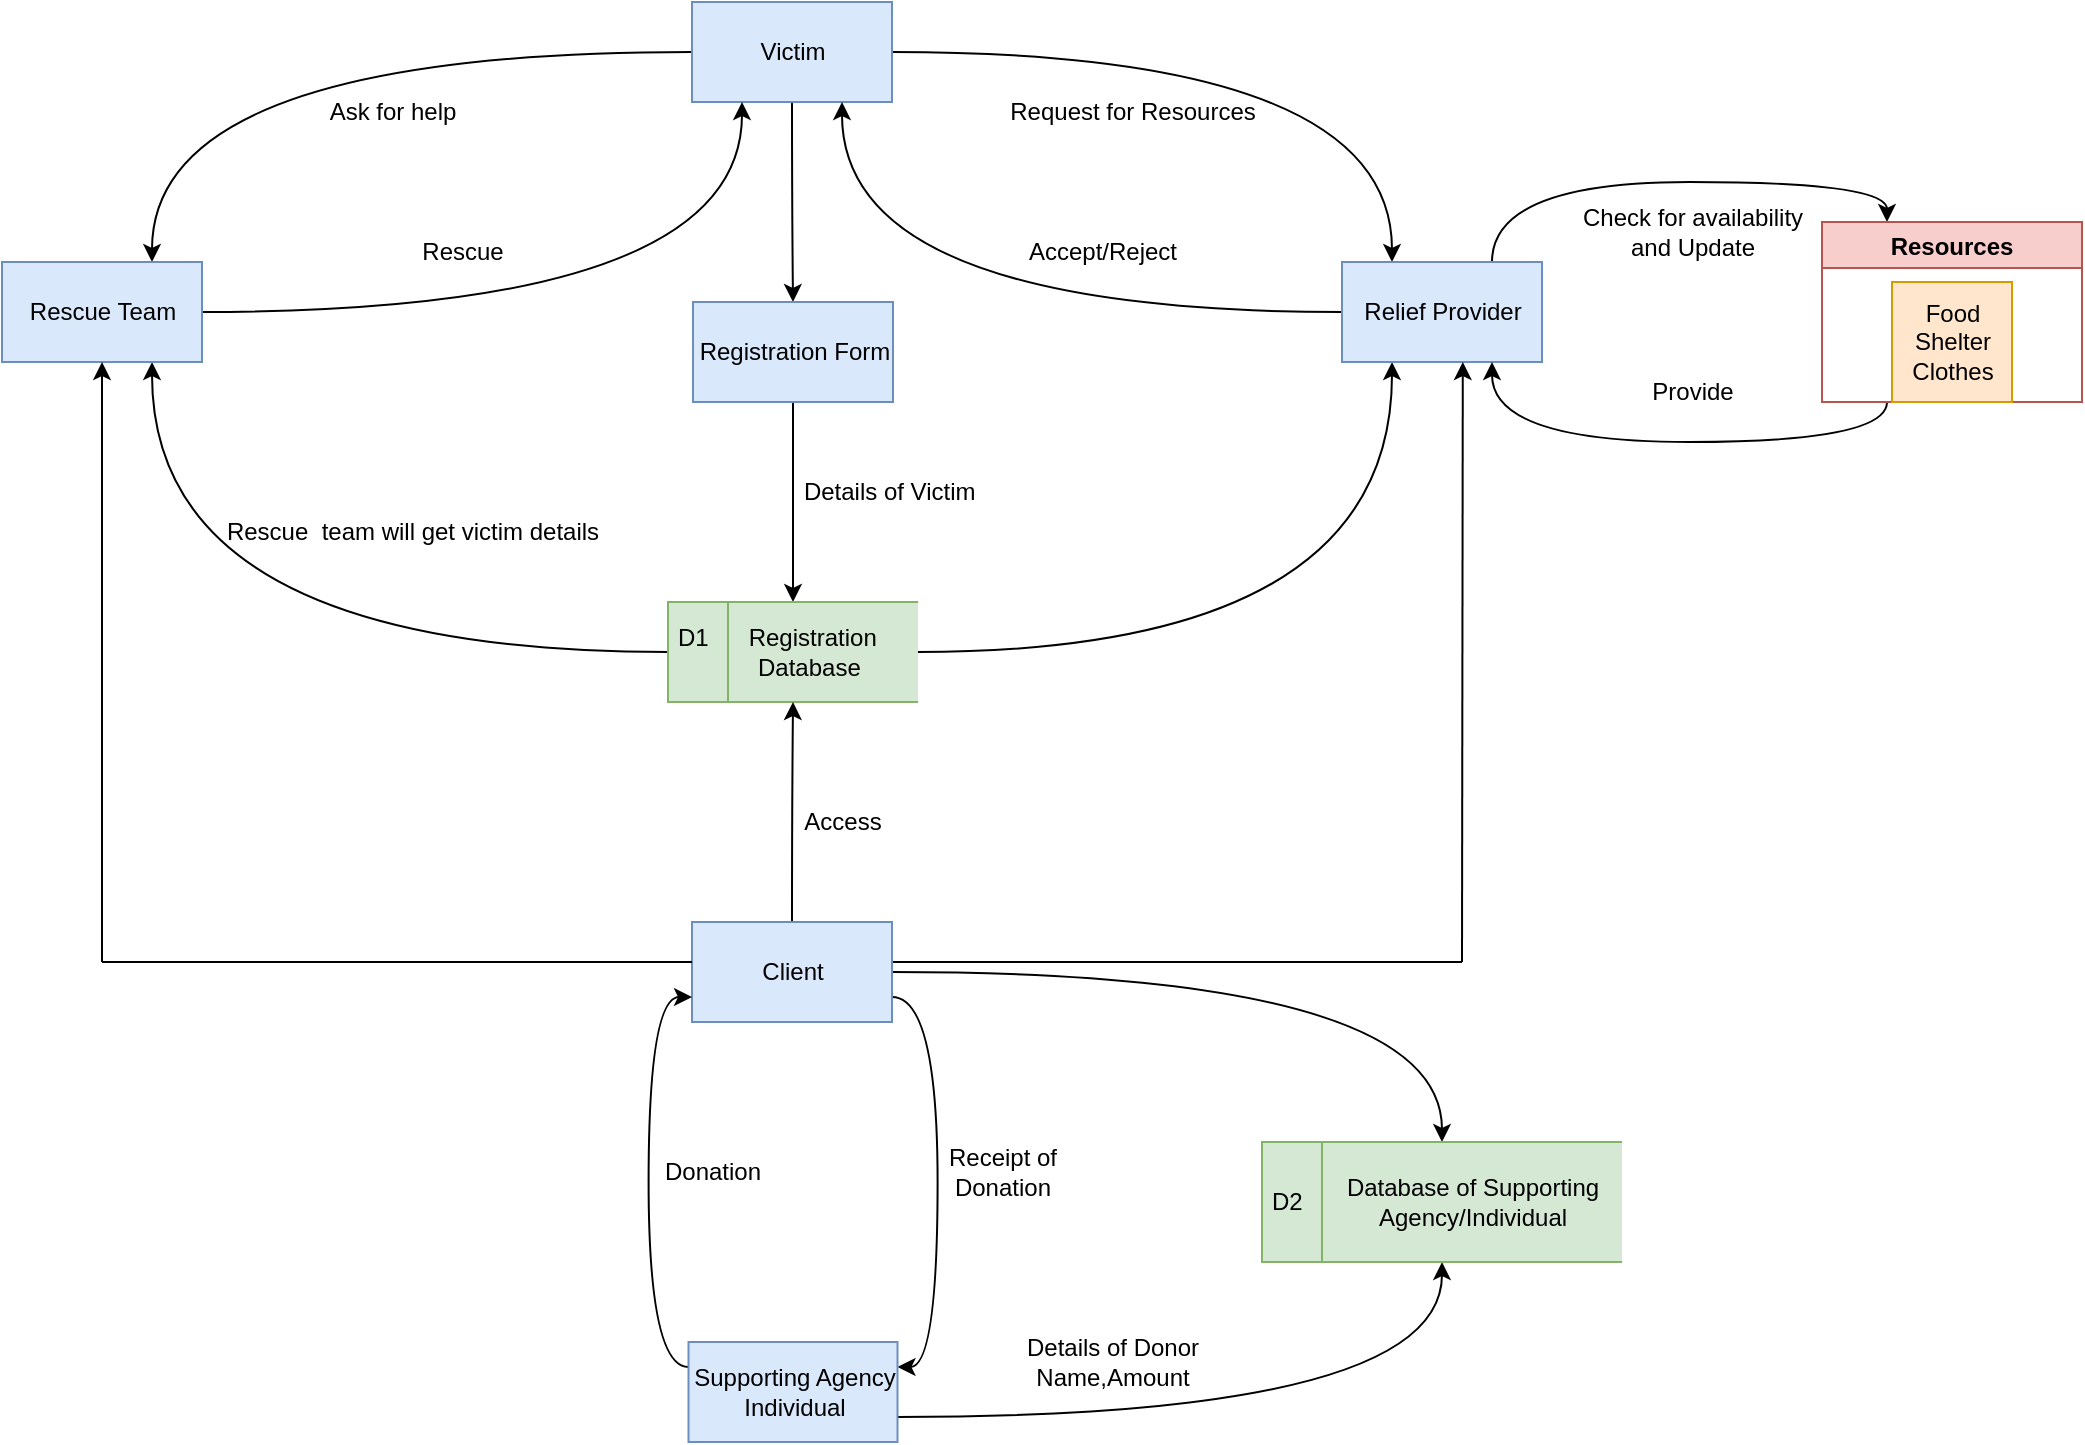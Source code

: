 <mxfile version="20.0.4" type="github">
  <diagram id="R2lEEEUBdFMjLlhIrx00" name="Page-1">
    <mxGraphModel dx="1038" dy="547" grid="1" gridSize="10" guides="1" tooltips="1" connect="1" arrows="1" fold="1" page="1" pageScale="1" pageWidth="850" pageHeight="1100" math="0" shadow="0" extFonts="Permanent Marker^https://fonts.googleapis.com/css?family=Permanent+Marker">
      <root>
        <mxCell id="0" />
        <mxCell id="1" parent="0" />
        <mxCell id="3bdH6hXz5BwusYVC5dem-34" value="Ask for help" style="text;html=1;resizable=0;autosize=1;align=center;verticalAlign=middle;points=[];fillColor=none;strokeColor=none;rounded=0;" vertex="1" parent="1">
          <mxGeometry x="460" y="560" width="90" height="30" as="geometry" />
        </mxCell>
        <mxCell id="3bdH6hXz5BwusYVC5dem-40" value="Rescue&amp;nbsp; team will get victim details" style="text;html=1;resizable=0;autosize=1;align=center;verticalAlign=middle;points=[];fillColor=none;strokeColor=none;rounded=0;" vertex="1" parent="1">
          <mxGeometry x="410" y="770" width="210" height="30" as="geometry" />
        </mxCell>
        <mxCell id="3bdH6hXz5BwusYVC5dem-43" value="Request for Resources" style="text;html=1;resizable=0;autosize=1;align=center;verticalAlign=middle;points=[];fillColor=none;strokeColor=none;rounded=0;" vertex="1" parent="1">
          <mxGeometry x="800" y="560" width="150" height="30" as="geometry" />
        </mxCell>
        <mxCell id="3bdH6hXz5BwusYVC5dem-49" style="edgeStyle=orthogonalEdgeStyle;curved=1;rounded=0;orthogonalLoop=1;jettySize=auto;html=1;exitX=0.5;exitY=1;exitDx=0;exitDy=0;entryX=0.5;entryY=0;entryDx=0;entryDy=0;" edge="1" parent="1" source="3bdH6hXz5BwusYVC5dem-46" target="3bdH6hXz5BwusYVC5dem-47">
          <mxGeometry relative="1" as="geometry" />
        </mxCell>
        <mxCell id="3bdH6hXz5BwusYVC5dem-55" style="edgeStyle=orthogonalEdgeStyle;curved=1;rounded=0;orthogonalLoop=1;jettySize=auto;html=1;exitX=0;exitY=0.5;exitDx=0;exitDy=0;entryX=0.75;entryY=0;entryDx=0;entryDy=0;" edge="1" parent="1" source="3bdH6hXz5BwusYVC5dem-46" target="3bdH6hXz5BwusYVC5dem-54">
          <mxGeometry relative="1" as="geometry" />
        </mxCell>
        <mxCell id="3bdH6hXz5BwusYVC5dem-59" style="edgeStyle=orthogonalEdgeStyle;curved=1;rounded=0;orthogonalLoop=1;jettySize=auto;html=1;exitX=1;exitY=0.5;exitDx=0;exitDy=0;entryX=0.25;entryY=0;entryDx=0;entryDy=0;" edge="1" parent="1" source="3bdH6hXz5BwusYVC5dem-46" target="3bdH6hXz5BwusYVC5dem-58">
          <mxGeometry relative="1" as="geometry" />
        </mxCell>
        <mxCell id="3bdH6hXz5BwusYVC5dem-46" value="Victim" style="html=1;dashed=0;whitespace=wrap;fillColor=#dae8fc;strokeColor=#6c8ebf;" vertex="1" parent="1">
          <mxGeometry x="655" y="520" width="100" height="50" as="geometry" />
        </mxCell>
        <mxCell id="3bdH6hXz5BwusYVC5dem-50" style="edgeStyle=orthogonalEdgeStyle;curved=1;rounded=0;orthogonalLoop=1;jettySize=auto;html=1;exitX=0.5;exitY=1;exitDx=0;exitDy=0;entryX=0.5;entryY=0;entryDx=0;entryDy=0;" edge="1" parent="1" source="3bdH6hXz5BwusYVC5dem-47" target="3bdH6hXz5BwusYVC5dem-48">
          <mxGeometry relative="1" as="geometry" />
        </mxCell>
        <mxCell id="3bdH6hXz5BwusYVC5dem-47" value="Registration Form" style="html=1;dashed=0;whitespace=wrap;fillColor=#dae8fc;strokeColor=#6c8ebf;" vertex="1" parent="1">
          <mxGeometry x="655.5" y="670" width="100" height="50" as="geometry" />
        </mxCell>
        <mxCell id="3bdH6hXz5BwusYVC5dem-56" style="edgeStyle=orthogonalEdgeStyle;curved=1;rounded=0;orthogonalLoop=1;jettySize=auto;html=1;exitX=0;exitY=0.5;exitDx=0;exitDy=0;entryX=0.75;entryY=1;entryDx=0;entryDy=0;" edge="1" parent="1" source="3bdH6hXz5BwusYVC5dem-48" target="3bdH6hXz5BwusYVC5dem-54">
          <mxGeometry relative="1" as="geometry" />
        </mxCell>
        <mxCell id="3bdH6hXz5BwusYVC5dem-75" style="edgeStyle=orthogonalEdgeStyle;curved=1;rounded=0;orthogonalLoop=1;jettySize=auto;html=1;exitX=1;exitY=0.5;exitDx=0;exitDy=0;entryX=0.25;entryY=1;entryDx=0;entryDy=0;" edge="1" parent="1" source="3bdH6hXz5BwusYVC5dem-48" target="3bdH6hXz5BwusYVC5dem-58">
          <mxGeometry relative="1" as="geometry" />
        </mxCell>
        <mxCell id="3bdH6hXz5BwusYVC5dem-48" value="D1&amp;nbsp; &amp;nbsp; &amp;nbsp; Registration&lt;br&gt;&amp;nbsp; &amp;nbsp; &amp;nbsp; &amp;nbsp; &amp;nbsp; &amp;nbsp; Database" style="html=1;dashed=0;whitespace=wrap;shape=mxgraph.dfd.dataStoreID;align=left;spacingLeft=3;points=[[0,0],[0.5,0],[1,0],[0,0.5],[1,0.5],[0,1],[0.5,1],[1,1]];fillColor=#d5e8d4;strokeColor=#82b366;" vertex="1" parent="1">
          <mxGeometry x="643" y="820" width="125" height="50" as="geometry" />
        </mxCell>
        <mxCell id="3bdH6hXz5BwusYVC5dem-51" value="Details of Victim&amp;nbsp;" style="text;html=1;resizable=0;autosize=1;align=center;verticalAlign=middle;points=[];fillColor=none;strokeColor=none;rounded=0;" vertex="1" parent="1">
          <mxGeometry x="700" y="750" width="110" height="30" as="geometry" />
        </mxCell>
        <mxCell id="3bdH6hXz5BwusYVC5dem-63" style="edgeStyle=orthogonalEdgeStyle;curved=1;rounded=0;orthogonalLoop=1;jettySize=auto;html=1;exitX=1;exitY=0.5;exitDx=0;exitDy=0;entryX=0.25;entryY=1;entryDx=0;entryDy=0;" edge="1" parent="1" source="3bdH6hXz5BwusYVC5dem-54" target="3bdH6hXz5BwusYVC5dem-46">
          <mxGeometry relative="1" as="geometry" />
        </mxCell>
        <mxCell id="3bdH6hXz5BwusYVC5dem-54" value="Rescue Team" style="html=1;dashed=0;whitespace=wrap;fillColor=#dae8fc;strokeColor=#6c8ebf;" vertex="1" parent="1">
          <mxGeometry x="310" y="650" width="100" height="50" as="geometry" />
        </mxCell>
        <mxCell id="3bdH6hXz5BwusYVC5dem-67" style="edgeStyle=orthogonalEdgeStyle;curved=1;rounded=0;orthogonalLoop=1;jettySize=auto;html=1;entryX=0.75;entryY=1;entryDx=0;entryDy=0;" edge="1" parent="1" source="3bdH6hXz5BwusYVC5dem-58" target="3bdH6hXz5BwusYVC5dem-46">
          <mxGeometry relative="1" as="geometry" />
        </mxCell>
        <mxCell id="3bdH6hXz5BwusYVC5dem-72" style="edgeStyle=orthogonalEdgeStyle;curved=1;rounded=0;orthogonalLoop=1;jettySize=auto;html=1;exitX=0.75;exitY=0;exitDx=0;exitDy=0;entryX=0.25;entryY=0;entryDx=0;entryDy=0;" edge="1" parent="1" source="3bdH6hXz5BwusYVC5dem-58" target="3bdH6hXz5BwusYVC5dem-60">
          <mxGeometry relative="1" as="geometry" />
        </mxCell>
        <mxCell id="3bdH6hXz5BwusYVC5dem-58" value="Relief Provider" style="html=1;dashed=0;whitespace=wrap;fillColor=#dae8fc;strokeColor=#6c8ebf;" vertex="1" parent="1">
          <mxGeometry x="980" y="650" width="100" height="50" as="geometry" />
        </mxCell>
        <mxCell id="3bdH6hXz5BwusYVC5dem-74" style="edgeStyle=orthogonalEdgeStyle;curved=1;rounded=0;orthogonalLoop=1;jettySize=auto;html=1;exitX=0.25;exitY=1;exitDx=0;exitDy=0;entryX=0.75;entryY=1;entryDx=0;entryDy=0;" edge="1" parent="1" source="3bdH6hXz5BwusYVC5dem-60" target="3bdH6hXz5BwusYVC5dem-58">
          <mxGeometry relative="1" as="geometry" />
        </mxCell>
        <mxCell id="3bdH6hXz5BwusYVC5dem-60" value="Resources" style="swimlane;fillColor=#f8cecc;strokeColor=#b85450;" vertex="1" parent="1">
          <mxGeometry x="1220" y="630" width="130" height="90" as="geometry">
            <mxRectangle x="610" y="770" width="140" height="30" as="alternateBounds" />
          </mxGeometry>
        </mxCell>
        <mxCell id="3bdH6hXz5BwusYVC5dem-61" value="Food&lt;br&gt;Shelter&lt;br&gt;Clothes" style="text;html=1;resizable=0;autosize=1;align=center;verticalAlign=middle;points=[];fillColor=#ffe6cc;strokeColor=#d79b00;rounded=0;" vertex="1" parent="3bdH6hXz5BwusYVC5dem-60">
          <mxGeometry x="35" y="30" width="60" height="60" as="geometry" />
        </mxCell>
        <mxCell id="3bdH6hXz5BwusYVC5dem-64" value="Rescue" style="text;html=1;resizable=0;autosize=1;align=center;verticalAlign=middle;points=[];fillColor=none;strokeColor=none;rounded=0;" vertex="1" parent="1">
          <mxGeometry x="510" y="630" width="60" height="30" as="geometry" />
        </mxCell>
        <mxCell id="3bdH6hXz5BwusYVC5dem-69" value="Check for availability&lt;br&gt;and Update" style="text;html=1;resizable=0;autosize=1;align=center;verticalAlign=middle;points=[];fillColor=none;strokeColor=none;rounded=0;" vertex="1" parent="1">
          <mxGeometry x="1090" y="615" width="130" height="40" as="geometry" />
        </mxCell>
        <mxCell id="3bdH6hXz5BwusYVC5dem-76" value="Accept/Reject&lt;br&gt;" style="text;html=1;resizable=0;autosize=1;align=center;verticalAlign=middle;points=[];fillColor=none;strokeColor=none;rounded=0;" vertex="1" parent="1">
          <mxGeometry x="810" y="630" width="100" height="30" as="geometry" />
        </mxCell>
        <mxCell id="3bdH6hXz5BwusYVC5dem-101" style="edgeStyle=orthogonalEdgeStyle;curved=1;rounded=0;orthogonalLoop=1;jettySize=auto;html=1;exitX=1;exitY=0.75;exitDx=0;exitDy=0;entryX=1;entryY=0.25;entryDx=0;entryDy=0;" edge="1" parent="1" source="3bdH6hXz5BwusYVC5dem-79" target="3bdH6hXz5BwusYVC5dem-93">
          <mxGeometry relative="1" as="geometry" />
        </mxCell>
        <mxCell id="3bdH6hXz5BwusYVC5dem-105" style="edgeStyle=orthogonalEdgeStyle;curved=1;rounded=0;orthogonalLoop=1;jettySize=auto;html=1;exitX=1;exitY=0.5;exitDx=0;exitDy=0;entryX=0.5;entryY=0;entryDx=0;entryDy=0;" edge="1" parent="1" source="3bdH6hXz5BwusYVC5dem-79" target="3bdH6hXz5BwusYVC5dem-103">
          <mxGeometry relative="1" as="geometry" />
        </mxCell>
        <mxCell id="3bdH6hXz5BwusYVC5dem-106" style="edgeStyle=orthogonalEdgeStyle;curved=1;rounded=0;orthogonalLoop=1;jettySize=auto;html=1;exitX=0.5;exitY=0;exitDx=0;exitDy=0;entryX=0.5;entryY=1;entryDx=0;entryDy=0;" edge="1" parent="1" source="3bdH6hXz5BwusYVC5dem-79" target="3bdH6hXz5BwusYVC5dem-48">
          <mxGeometry relative="1" as="geometry" />
        </mxCell>
        <mxCell id="3bdH6hXz5BwusYVC5dem-79" value="Client" style="html=1;dashed=0;whitespace=wrap;fillColor=#dae8fc;strokeColor=#6c8ebf;" vertex="1" parent="1">
          <mxGeometry x="655" y="980" width="100" height="50" as="geometry" />
        </mxCell>
        <mxCell id="3bdH6hXz5BwusYVC5dem-85" value="" style="endArrow=none;html=1;rounded=0;curved=1;" edge="1" parent="1">
          <mxGeometry width="50" height="50" relative="1" as="geometry">
            <mxPoint x="655" y="1000" as="sourcePoint" />
            <mxPoint x="360" y="1000" as="targetPoint" />
          </mxGeometry>
        </mxCell>
        <mxCell id="3bdH6hXz5BwusYVC5dem-86" value="" style="endArrow=none;html=1;rounded=0;curved=1;" edge="1" parent="1">
          <mxGeometry width="50" height="50" relative="1" as="geometry">
            <mxPoint x="1040" y="1000" as="sourcePoint" />
            <mxPoint x="755.5" y="1000" as="targetPoint" />
          </mxGeometry>
        </mxCell>
        <mxCell id="3bdH6hXz5BwusYVC5dem-87" value="" style="endArrow=classic;html=1;rounded=0;curved=1;entryX=0.5;entryY=1;entryDx=0;entryDy=0;" edge="1" parent="1" target="3bdH6hXz5BwusYVC5dem-54">
          <mxGeometry width="50" height="50" relative="1" as="geometry">
            <mxPoint x="360" y="1000" as="sourcePoint" />
            <mxPoint x="410" y="950" as="targetPoint" />
          </mxGeometry>
        </mxCell>
        <mxCell id="3bdH6hXz5BwusYVC5dem-88" value="" style="endArrow=classic;html=1;rounded=0;curved=1;entryX=0.604;entryY=1;entryDx=0;entryDy=0;entryPerimeter=0;" edge="1" parent="1" target="3bdH6hXz5BwusYVC5dem-58">
          <mxGeometry width="50" height="50" relative="1" as="geometry">
            <mxPoint x="1040" y="1000" as="sourcePoint" />
            <mxPoint x="1090" y="950" as="targetPoint" />
          </mxGeometry>
        </mxCell>
        <mxCell id="3bdH6hXz5BwusYVC5dem-99" style="edgeStyle=orthogonalEdgeStyle;curved=1;rounded=0;orthogonalLoop=1;jettySize=auto;html=1;exitX=0;exitY=0.25;exitDx=0;exitDy=0;entryX=0;entryY=0.75;entryDx=0;entryDy=0;" edge="1" parent="1" source="3bdH6hXz5BwusYVC5dem-93" target="3bdH6hXz5BwusYVC5dem-79">
          <mxGeometry relative="1" as="geometry" />
        </mxCell>
        <mxCell id="3bdH6hXz5BwusYVC5dem-108" style="edgeStyle=orthogonalEdgeStyle;curved=1;rounded=0;orthogonalLoop=1;jettySize=auto;html=1;exitX=1;exitY=0.75;exitDx=0;exitDy=0;entryX=0.5;entryY=1;entryDx=0;entryDy=0;" edge="1" parent="1" source="3bdH6hXz5BwusYVC5dem-93" target="3bdH6hXz5BwusYVC5dem-103">
          <mxGeometry relative="1" as="geometry" />
        </mxCell>
        <mxCell id="3bdH6hXz5BwusYVC5dem-93" value="Supporting Agency&lt;br&gt;Individual" style="html=1;dashed=0;whitespace=wrap;fillColor=#dae8fc;strokeColor=#6c8ebf;" vertex="1" parent="1">
          <mxGeometry x="653.25" y="1190" width="104.5" height="50" as="geometry" />
        </mxCell>
        <mxCell id="3bdH6hXz5BwusYVC5dem-98" value="Provide" style="text;html=1;resizable=0;autosize=1;align=center;verticalAlign=middle;points=[];fillColor=none;strokeColor=none;rounded=0;" vertex="1" parent="1">
          <mxGeometry x="1125" y="700" width="60" height="30" as="geometry" />
        </mxCell>
        <mxCell id="3bdH6hXz5BwusYVC5dem-100" value="Donation" style="text;html=1;resizable=0;autosize=1;align=center;verticalAlign=middle;points=[];fillColor=none;strokeColor=none;rounded=0;" vertex="1" parent="1">
          <mxGeometry x="630" y="1090" width="70" height="30" as="geometry" />
        </mxCell>
        <mxCell id="3bdH6hXz5BwusYVC5dem-102" value="Receipt of &lt;br&gt;Donation" style="text;html=1;resizable=0;autosize=1;align=center;verticalAlign=middle;points=[];fillColor=none;strokeColor=none;rounded=0;" vertex="1" parent="1">
          <mxGeometry x="770" y="1085" width="80" height="40" as="geometry" />
        </mxCell>
        <mxCell id="3bdH6hXz5BwusYVC5dem-103" value="D2" style="html=1;dashed=0;whitespace=wrap;shape=mxgraph.dfd.dataStoreID;align=left;spacingLeft=3;points=[[0,0],[0.5,0],[1,0],[0,0.5],[1,0.5],[0,1],[0.5,1],[1,1]];fillColor=#d5e8d4;strokeColor=#82b366;" vertex="1" parent="1">
          <mxGeometry x="940" y="1090" width="180" height="60" as="geometry" />
        </mxCell>
        <mxCell id="3bdH6hXz5BwusYVC5dem-104" value="Database of Supporting&lt;br&gt;Agency/Individual" style="text;html=1;resizable=0;autosize=1;align=center;verticalAlign=middle;points=[];fillColor=none;strokeColor=none;rounded=0;" vertex="1" parent="1">
          <mxGeometry x="970" y="1100" width="150" height="40" as="geometry" />
        </mxCell>
        <mxCell id="3bdH6hXz5BwusYVC5dem-107" value="Access" style="text;html=1;resizable=0;autosize=1;align=center;verticalAlign=middle;points=[];fillColor=none;strokeColor=none;rounded=0;" vertex="1" parent="1">
          <mxGeometry x="700" y="915" width="60" height="30" as="geometry" />
        </mxCell>
        <mxCell id="3bdH6hXz5BwusYVC5dem-109" value="Details of Donor&lt;br&gt;Name,Amount" style="text;html=1;resizable=0;autosize=1;align=center;verticalAlign=middle;points=[];fillColor=none;strokeColor=none;rounded=0;" vertex="1" parent="1">
          <mxGeometry x="810" y="1180" width="110" height="40" as="geometry" />
        </mxCell>
      </root>
    </mxGraphModel>
  </diagram>
</mxfile>
